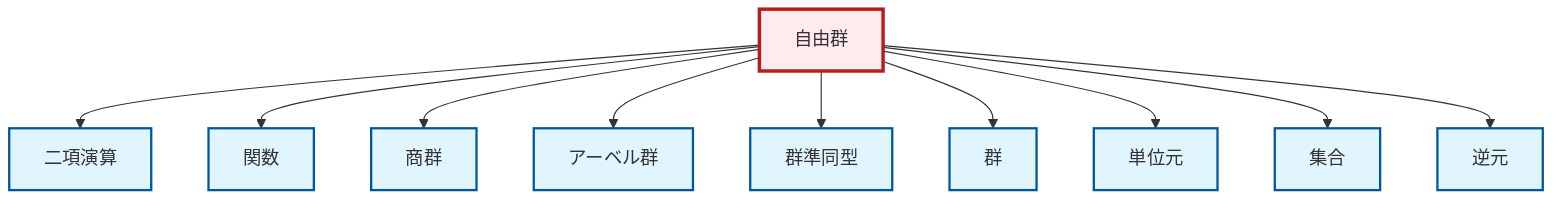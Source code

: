 graph TD
    classDef definition fill:#e1f5fe,stroke:#01579b,stroke-width:2px
    classDef theorem fill:#f3e5f5,stroke:#4a148c,stroke-width:2px
    classDef axiom fill:#fff3e0,stroke:#e65100,stroke-width:2px
    classDef example fill:#e8f5e9,stroke:#1b5e20,stroke-width:2px
    classDef current fill:#ffebee,stroke:#b71c1c,stroke-width:3px
    def-set["集合"]:::definition
    def-homomorphism["群準同型"]:::definition
    def-identity-element["単位元"]:::definition
    def-inverse-element["逆元"]:::definition
    def-function["関数"]:::definition
    def-quotient-group["商群"]:::definition
    def-abelian-group["アーベル群"]:::definition
    def-free-group["自由群"]:::definition
    def-group["群"]:::definition
    def-binary-operation["二項演算"]:::definition
    def-free-group --> def-binary-operation
    def-free-group --> def-function
    def-free-group --> def-quotient-group
    def-free-group --> def-abelian-group
    def-free-group --> def-homomorphism
    def-free-group --> def-group
    def-free-group --> def-identity-element
    def-free-group --> def-set
    def-free-group --> def-inverse-element
    class def-free-group current